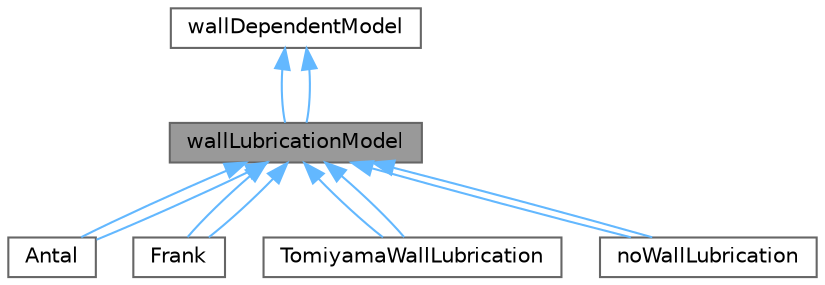 digraph "wallLubricationModel"
{
 // LATEX_PDF_SIZE
  bgcolor="transparent";
  edge [fontname=Helvetica,fontsize=10,labelfontname=Helvetica,labelfontsize=10];
  node [fontname=Helvetica,fontsize=10,shape=box,height=0.2,width=0.4];
  Node1 [id="Node000001",label="wallLubricationModel",height=0.2,width=0.4,color="gray40", fillcolor="grey60", style="filled", fontcolor="black",tooltip=" "];
  Node2 -> Node1 [id="edge1_Node000001_Node000002",dir="back",color="steelblue1",style="solid",tooltip=" "];
  Node2 [id="Node000002",label="wallDependentModel",height=0.2,width=0.4,color="gray40", fillcolor="white", style="filled",URL="$classFoam_1_1wallDependentModel.html",tooltip="A class which provides on-demand creation and caching of wall distance and wall normal fields for use..."];
  Node2 -> Node1 [id="edge2_Node000001_Node000002",dir="back",color="steelblue1",style="solid",tooltip=" "];
  Node1 -> Node3 [id="edge3_Node000001_Node000003",dir="back",color="steelblue1",style="solid",tooltip=" "];
  Node3 [id="Node000003",label="Antal",height=0.2,width=0.4,color="gray40", fillcolor="white", style="filled",URL="$classFoam_1_1wallLubricationModels_1_1Antal.html",tooltip="Wall lubrication model of Antal et al."];
  Node1 -> Node3 [id="edge4_Node000001_Node000003",dir="back",color="steelblue1",style="solid",tooltip=" "];
  Node1 -> Node4 [id="edge5_Node000001_Node000004",dir="back",color="steelblue1",style="solid",tooltip=" "];
  Node4 [id="Node000004",label="Frank",height=0.2,width=0.4,color="gray40", fillcolor="white", style="filled",URL="$classFoam_1_1wallLubricationModels_1_1Frank.html",tooltip="Wall lubrication model of Frank."];
  Node1 -> Node4 [id="edge6_Node000001_Node000004",dir="back",color="steelblue1",style="solid",tooltip=" "];
  Node1 -> Node5 [id="edge7_Node000001_Node000005",dir="back",color="steelblue1",style="solid",tooltip=" "];
  Node5 [id="Node000005",label="TomiyamaWallLubrication",height=0.2,width=0.4,color="gray40", fillcolor="white", style="filled",URL="$classFoam_1_1wallLubricationModels_1_1TomiyamaWallLubrication.html",tooltip="Wall lubrication model of Tomiyama."];
  Node1 -> Node5 [id="edge8_Node000001_Node000005",dir="back",color="steelblue1",style="solid",tooltip=" "];
  Node1 -> Node6 [id="edge9_Node000001_Node000006",dir="back",color="steelblue1",style="solid",tooltip=" "];
  Node6 [id="Node000006",label="noWallLubrication",height=0.2,width=0.4,color="gray40", fillcolor="white", style="filled",URL="$classFoam_1_1wallLubricationModels_1_1noWallLubrication.html",tooltip=" "];
  Node1 -> Node6 [id="edge10_Node000001_Node000006",dir="back",color="steelblue1",style="solid",tooltip=" "];
}
